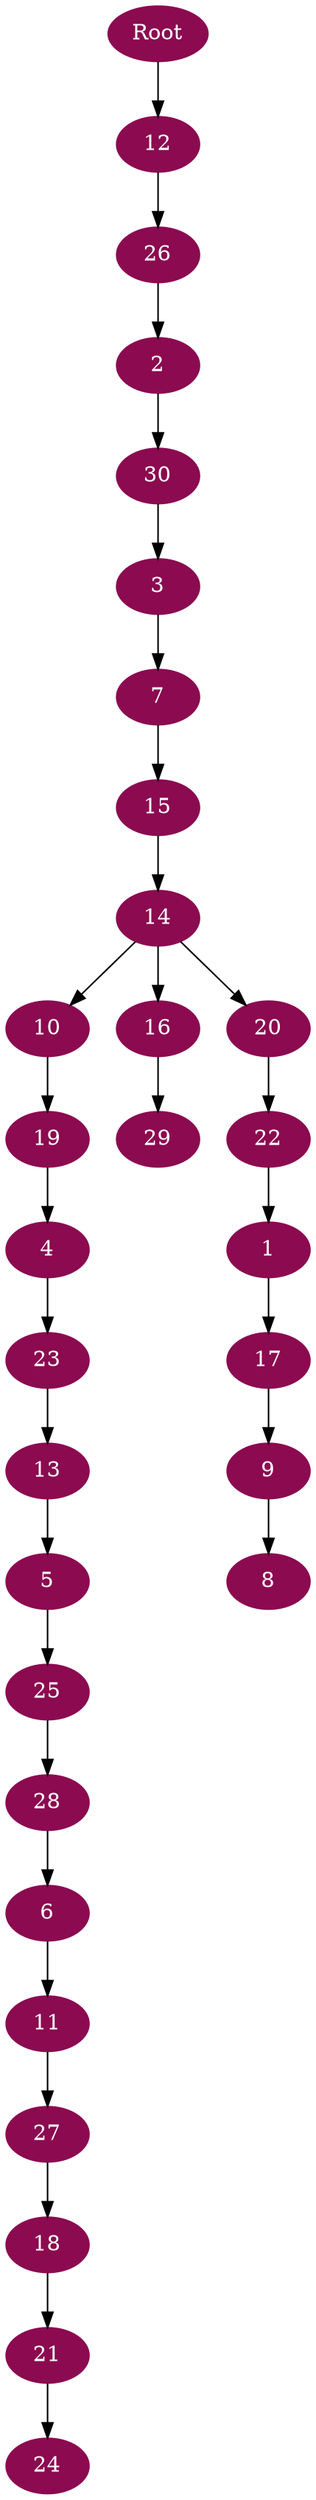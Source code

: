 digraph G {
node [color=deeppink4, style=filled, fontcolor=white];
22 -> 1;
26 -> 2;
30 -> 3;
19 -> 4;
13 -> 5;
28 -> 6;
3 -> 7;
9 -> 8;
17 -> 9;
14 -> 10;
6 -> 11;
Root -> 12;
23 -> 13;
15 -> 14;
7 -> 15;
14 -> 16;
1 -> 17;
27 -> 18;
10 -> 19;
14 -> 20;
18 -> 21;
20 -> 22;
4 -> 23;
21 -> 24;
5 -> 25;
12 -> 26;
11 -> 27;
25 -> 28;
16 -> 29;
2 -> 30;
}
